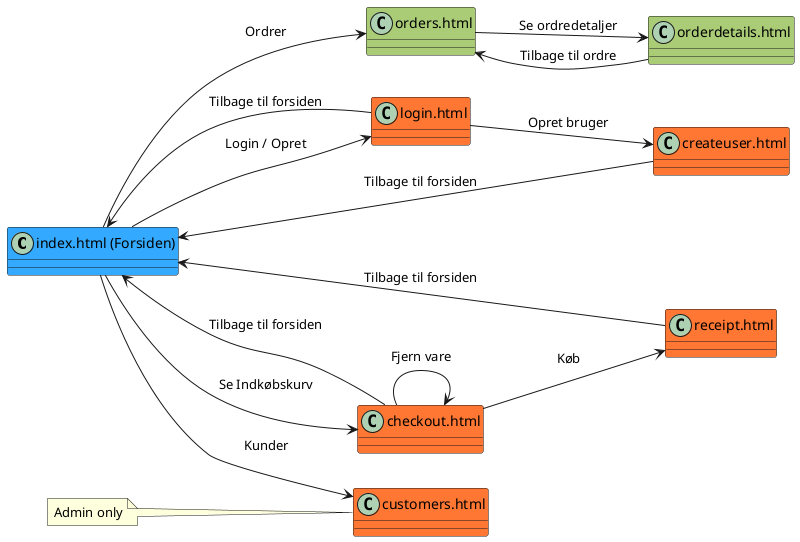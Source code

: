 @startuml
' Layout direction
left to right direction

' Define classes
class "index.html (Forsiden)" as Home #33AAFF
class "login.html" as Login #FF7733
class "createuser.html" as Register #FF7733
class "customers.html" as Customers #FF7733
class "orders.html" as Orders #AACC77
class "orderdetails.html" as OrderDetails #AACC77
class "checkout.html" as Cart #FF7733
class "receipt.html" as Receipt #FF7733

' Navigation
Home --> Login : "Login / Opret"
Home --> Orders : "Ordrer"
Home --> Customers : "Kunder"
note left of Customers : Admin only

Home --> Cart : "Se Indkøbskurv"

Login --> Register : "Opret bruger"
Login --> Home : "Tilbage til forsiden"
Register --> Home : "Tilbage til forsiden"

Orders --> OrderDetails : "Se ordredetaljer"
OrderDetails --> Orders : "Tilbage til ordre"

Cart --> Home : "Tilbage til forsiden"
Cart --> Receipt : "Køb"
Cart --> Cart : "Fjern vare"

Receipt --> Home : "Tilbage til forsiden"

@enduml
